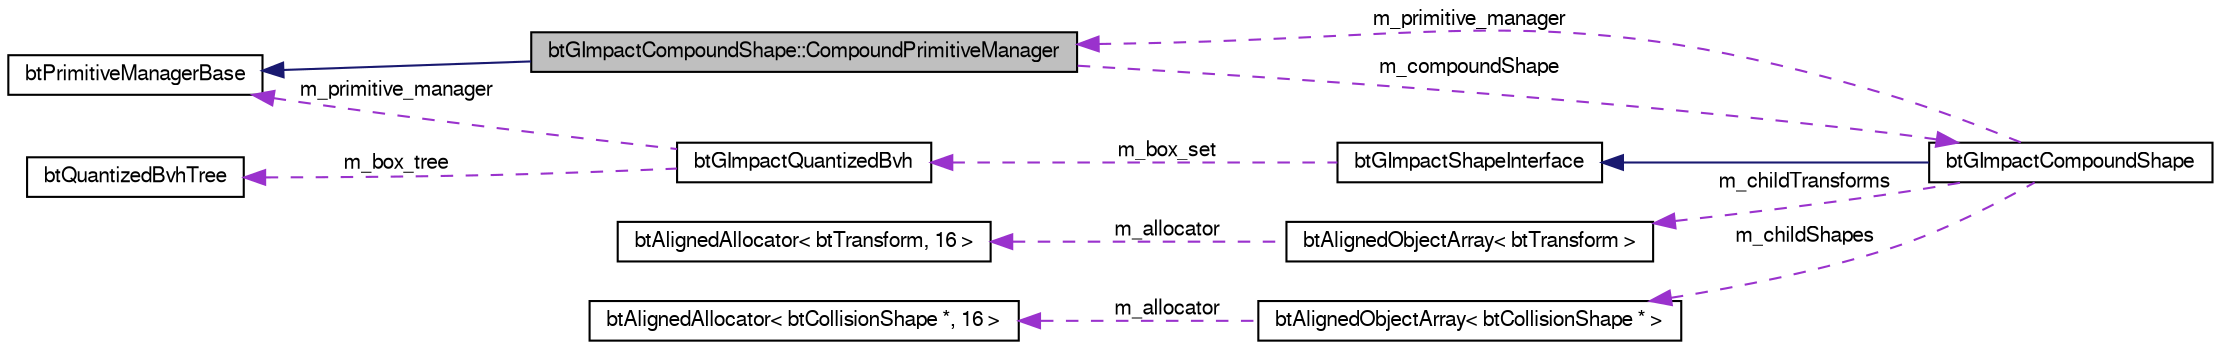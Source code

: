 digraph G
{
  bgcolor="transparent";
  edge [fontname="FreeSans",fontsize=10,labelfontname="FreeSans",labelfontsize=10];
  node [fontname="FreeSans",fontsize=10,shape=record];
  rankdir=LR;
  Node1 [label="btGImpactCompoundShape::CompoundPrimitiveManager",height=0.2,width=0.4,color="black", fillcolor="grey75", style="filled" fontcolor="black"];
  Node2 -> Node1 [dir=back,color="midnightblue",fontsize=10,style="solid"];
  Node2 [label="btPrimitiveManagerBase",height=0.2,width=0.4,color="black",URL="$classbt_primitive_manager_base.html",tooltip="Prototype Base class for primitive classification."];
  Node3 -> Node1 [dir=back,color="darkorchid3",fontsize=10,style="dashed",label="m_compoundShape"];
  Node3 [label="btGImpactCompoundShape",height=0.2,width=0.4,color="black",URL="$classbt_g_impact_compound_shape.html",tooltip="btGImpactCompoundShape allows to handle multiple btCollisionShape objects at once..."];
  Node4 -> Node3 [dir=back,color="midnightblue",fontsize=10,style="solid"];
  Node4 [label="btGImpactShapeInterface",height=0.2,width=0.4,color="black",URL="$classbt_g_impact_shape_interface.html",tooltip="Base class for gimpact shapes."];
  Node5 -> Node4 [dir=back,color="darkorchid3",fontsize=10,style="dashed",label="m_box_set"];
  Node5 [label="btGImpactQuantizedBvh",height=0.2,width=0.4,color="black",URL="$classbt_g_impact_quantized_bvh.html",tooltip="Structure for containing Boxes."];
  Node2 -> Node5 [dir=back,color="darkorchid3",fontsize=10,style="dashed",label="m_primitive_manager"];
  Node6 -> Node5 [dir=back,color="darkorchid3",fontsize=10,style="dashed",label="m_box_tree"];
  Node6 [label="btQuantizedBvhTree",height=0.2,width=0.4,color="black",URL="$classbt_quantized_bvh_tree.html",tooltip="Basic Box tree structure."];
  Node7 -> Node3 [dir=back,color="darkorchid3",fontsize=10,style="dashed",label="m_childTransforms"];
  Node7 [label="btAlignedObjectArray\< btTransform \>",height=0.2,width=0.4,color="black",URL="$classbt_aligned_object_array.html"];
  Node8 -> Node7 [dir=back,color="darkorchid3",fontsize=10,style="dashed",label="m_allocator"];
  Node8 [label="btAlignedAllocator\< btTransform, 16 \>",height=0.2,width=0.4,color="black",URL="$classbt_aligned_allocator.html"];
  Node9 -> Node3 [dir=back,color="darkorchid3",fontsize=10,style="dashed",label="m_childShapes"];
  Node9 [label="btAlignedObjectArray\< btCollisionShape * \>",height=0.2,width=0.4,color="black",URL="$classbt_aligned_object_array.html"];
  Node10 -> Node9 [dir=back,color="darkorchid3",fontsize=10,style="dashed",label="m_allocator"];
  Node10 [label="btAlignedAllocator\< btCollisionShape *, 16 \>",height=0.2,width=0.4,color="black",URL="$classbt_aligned_allocator.html"];
  Node1 -> Node3 [dir=back,color="darkorchid3",fontsize=10,style="dashed",label="m_primitive_manager"];
}
